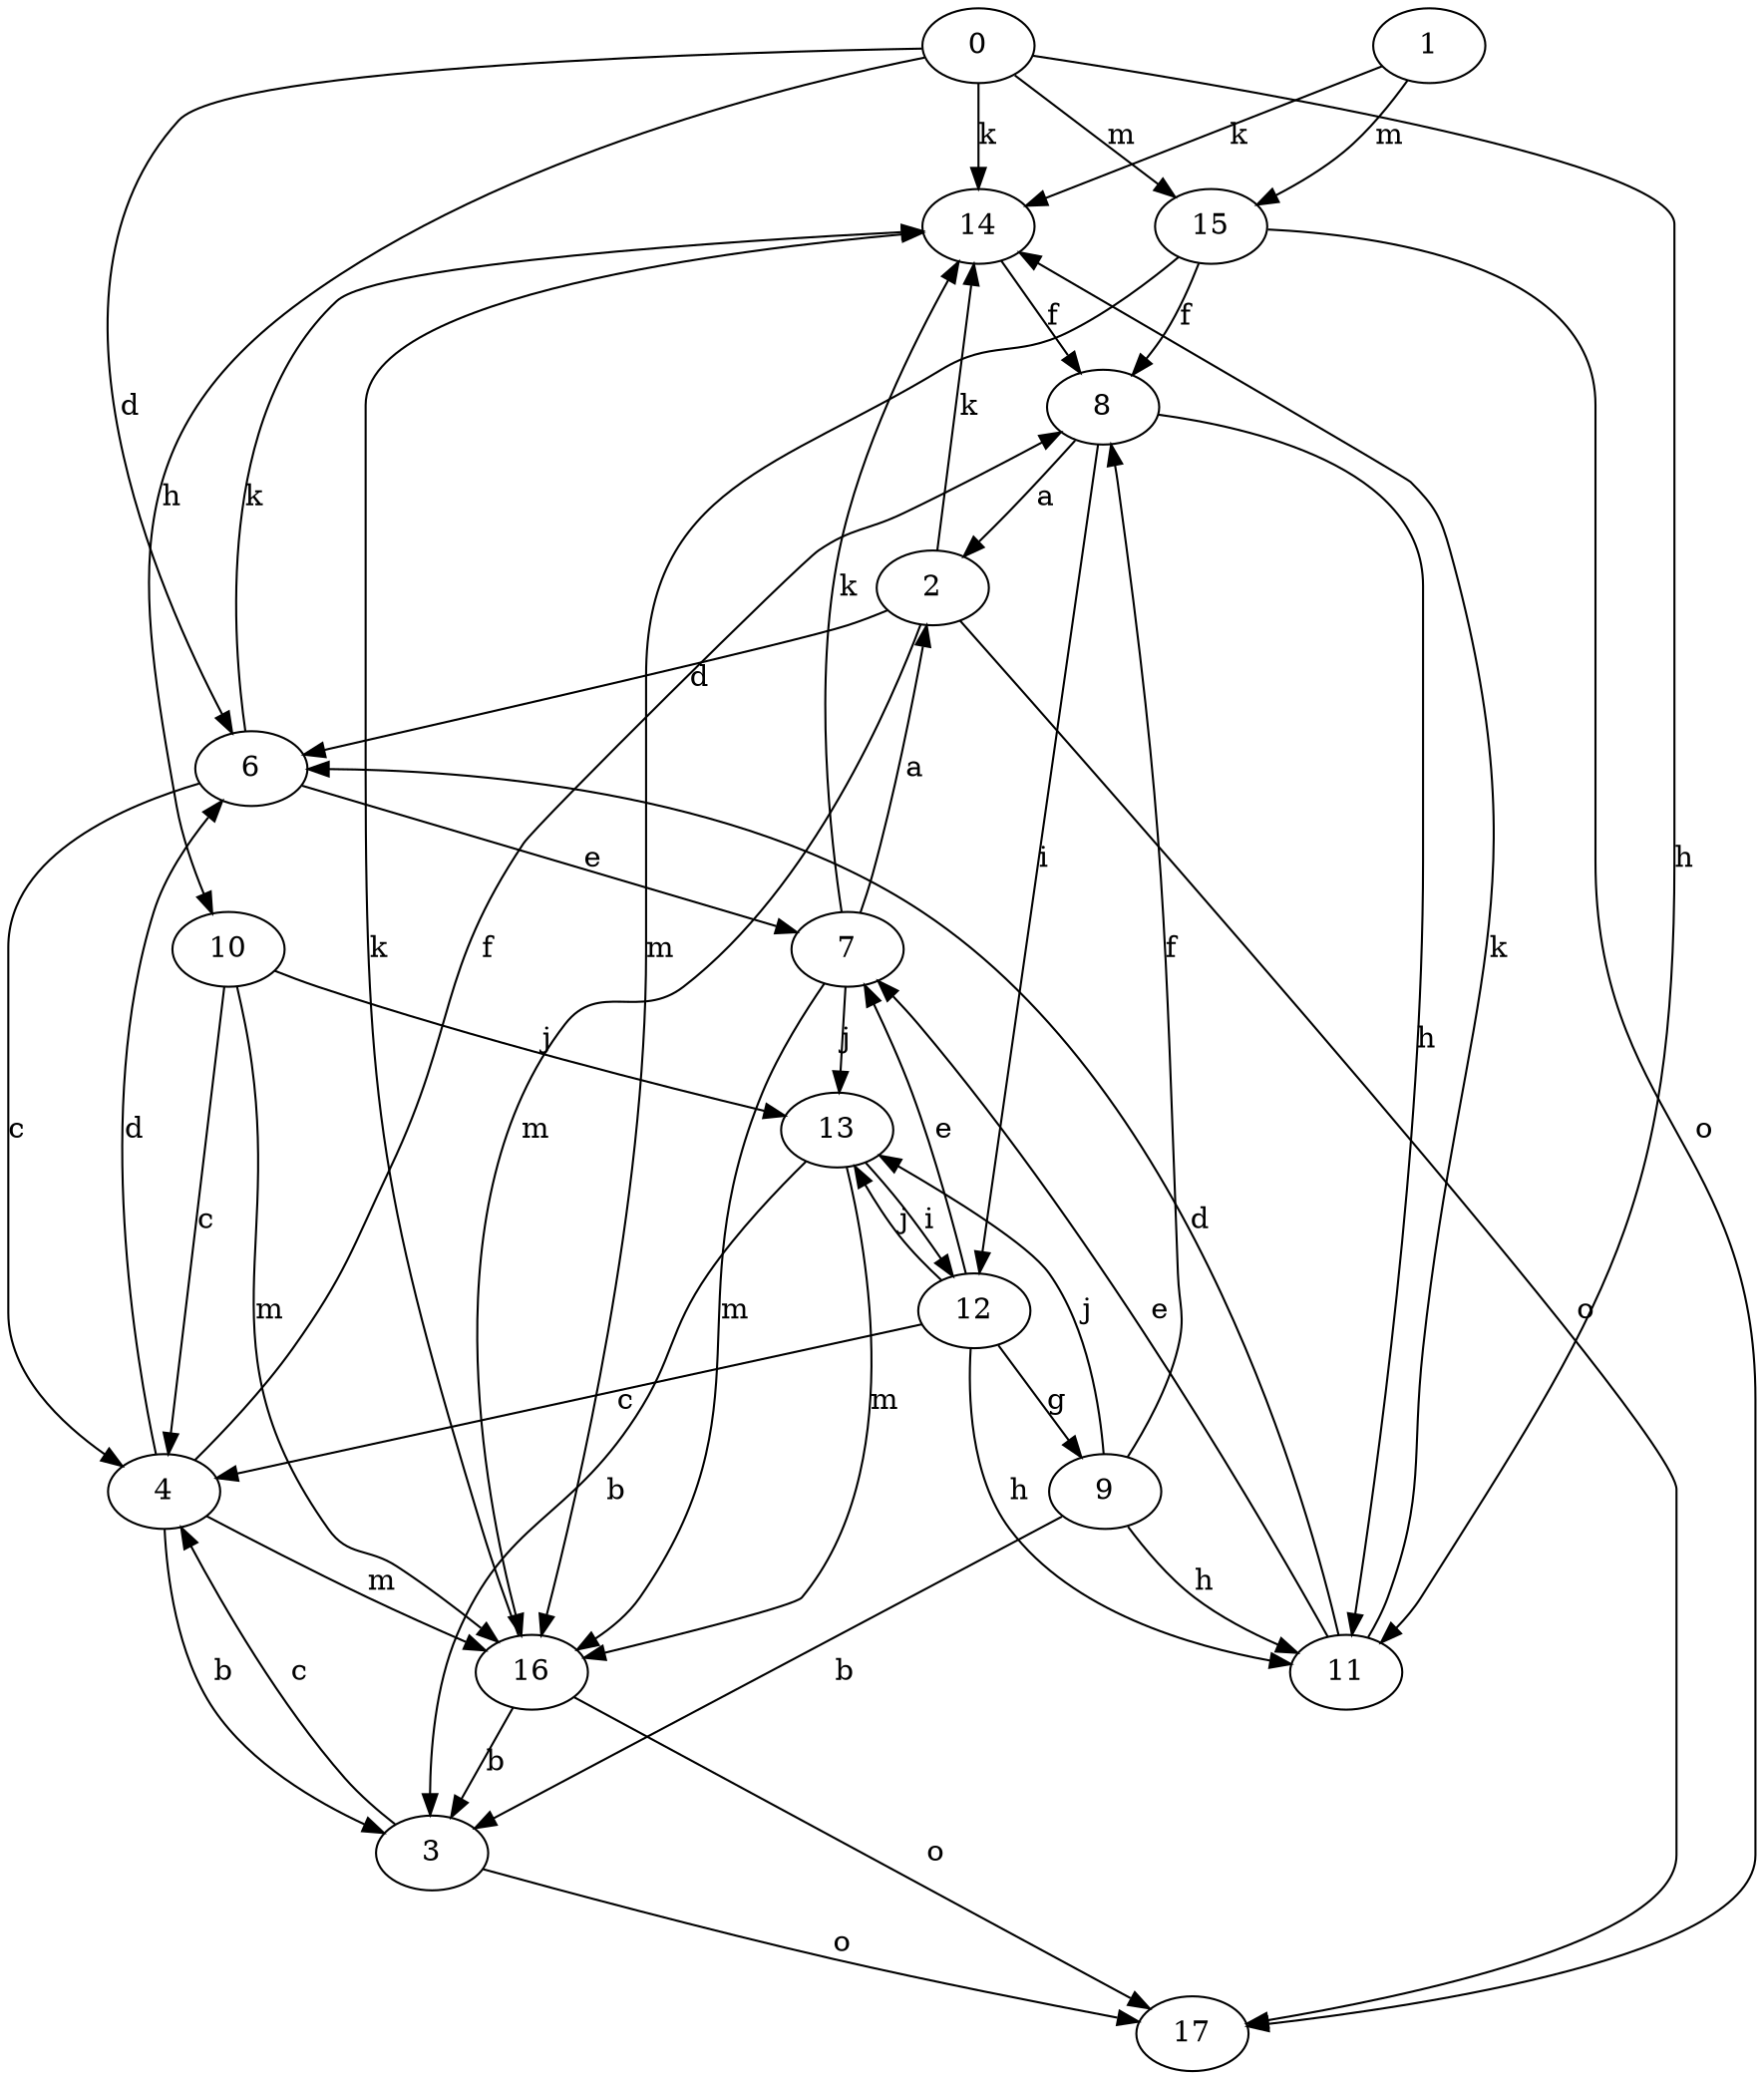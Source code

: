 strict digraph  {
1;
2;
3;
4;
6;
7;
8;
9;
0;
10;
11;
12;
13;
14;
15;
16;
17;
1 -> 14  [label=k];
1 -> 15  [label=m];
2 -> 6  [label=d];
2 -> 14  [label=k];
2 -> 16  [label=m];
2 -> 17  [label=o];
3 -> 4  [label=c];
3 -> 17  [label=o];
4 -> 3  [label=b];
4 -> 6  [label=d];
4 -> 8  [label=f];
4 -> 16  [label=m];
6 -> 4  [label=c];
6 -> 7  [label=e];
6 -> 14  [label=k];
7 -> 2  [label=a];
7 -> 13  [label=j];
7 -> 14  [label=k];
7 -> 16  [label=m];
8 -> 2  [label=a];
8 -> 11  [label=h];
8 -> 12  [label=i];
9 -> 3  [label=b];
9 -> 8  [label=f];
9 -> 11  [label=h];
9 -> 13  [label=j];
0 -> 6  [label=d];
0 -> 10  [label=h];
0 -> 11  [label=h];
0 -> 14  [label=k];
0 -> 15  [label=m];
10 -> 4  [label=c];
10 -> 13  [label=j];
10 -> 16  [label=m];
11 -> 6  [label=d];
11 -> 7  [label=e];
11 -> 14  [label=k];
12 -> 4  [label=c];
12 -> 7  [label=e];
12 -> 9  [label=g];
12 -> 11  [label=h];
12 -> 13  [label=j];
13 -> 3  [label=b];
13 -> 12  [label=i];
13 -> 16  [label=m];
14 -> 8  [label=f];
15 -> 8  [label=f];
15 -> 16  [label=m];
15 -> 17  [label=o];
16 -> 3  [label=b];
16 -> 14  [label=k];
16 -> 17  [label=o];
}

